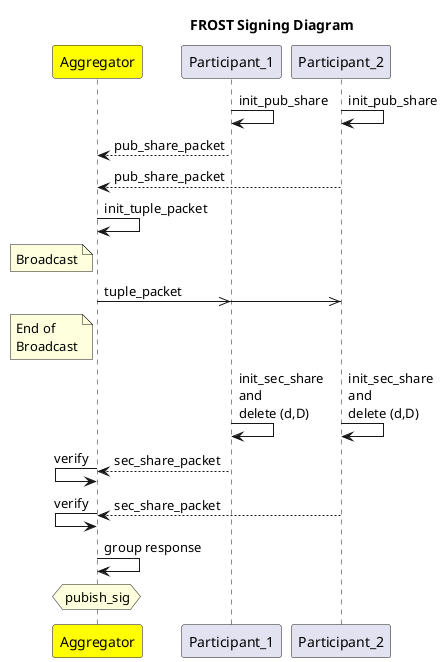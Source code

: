 @startuml Signing Scheme
title FROST Signing Diagram
participant Aggregator as agg #Yellow
participant Participant_1 as p1
participant Participant_2 as p2


!pragma teoz true


p1 -> p1 : init_pub_share
& p2 -> p2 : init_pub_share

p1 --> agg : pub_share_packet
p2 --> agg : pub_share_packet

agg -> agg : init_tuple_packet

note left of agg : Broadcast
agg ->> p1 : tuple_packet
& agg ->> p2 
note left of agg : End of \nBroadcast

p1 -> p1 : init_sec_share\nand \ndelete (d,D)
& p2 -> p2 : init_sec_share\nand \ndelete (d,D)

p1 --> agg : sec_share_packet
& agg <- agg : verify

p2 --> agg : sec_share_packet
& agg <- agg : verify

agg -> agg : group response
hnote over agg : pubish_sig

@enduml